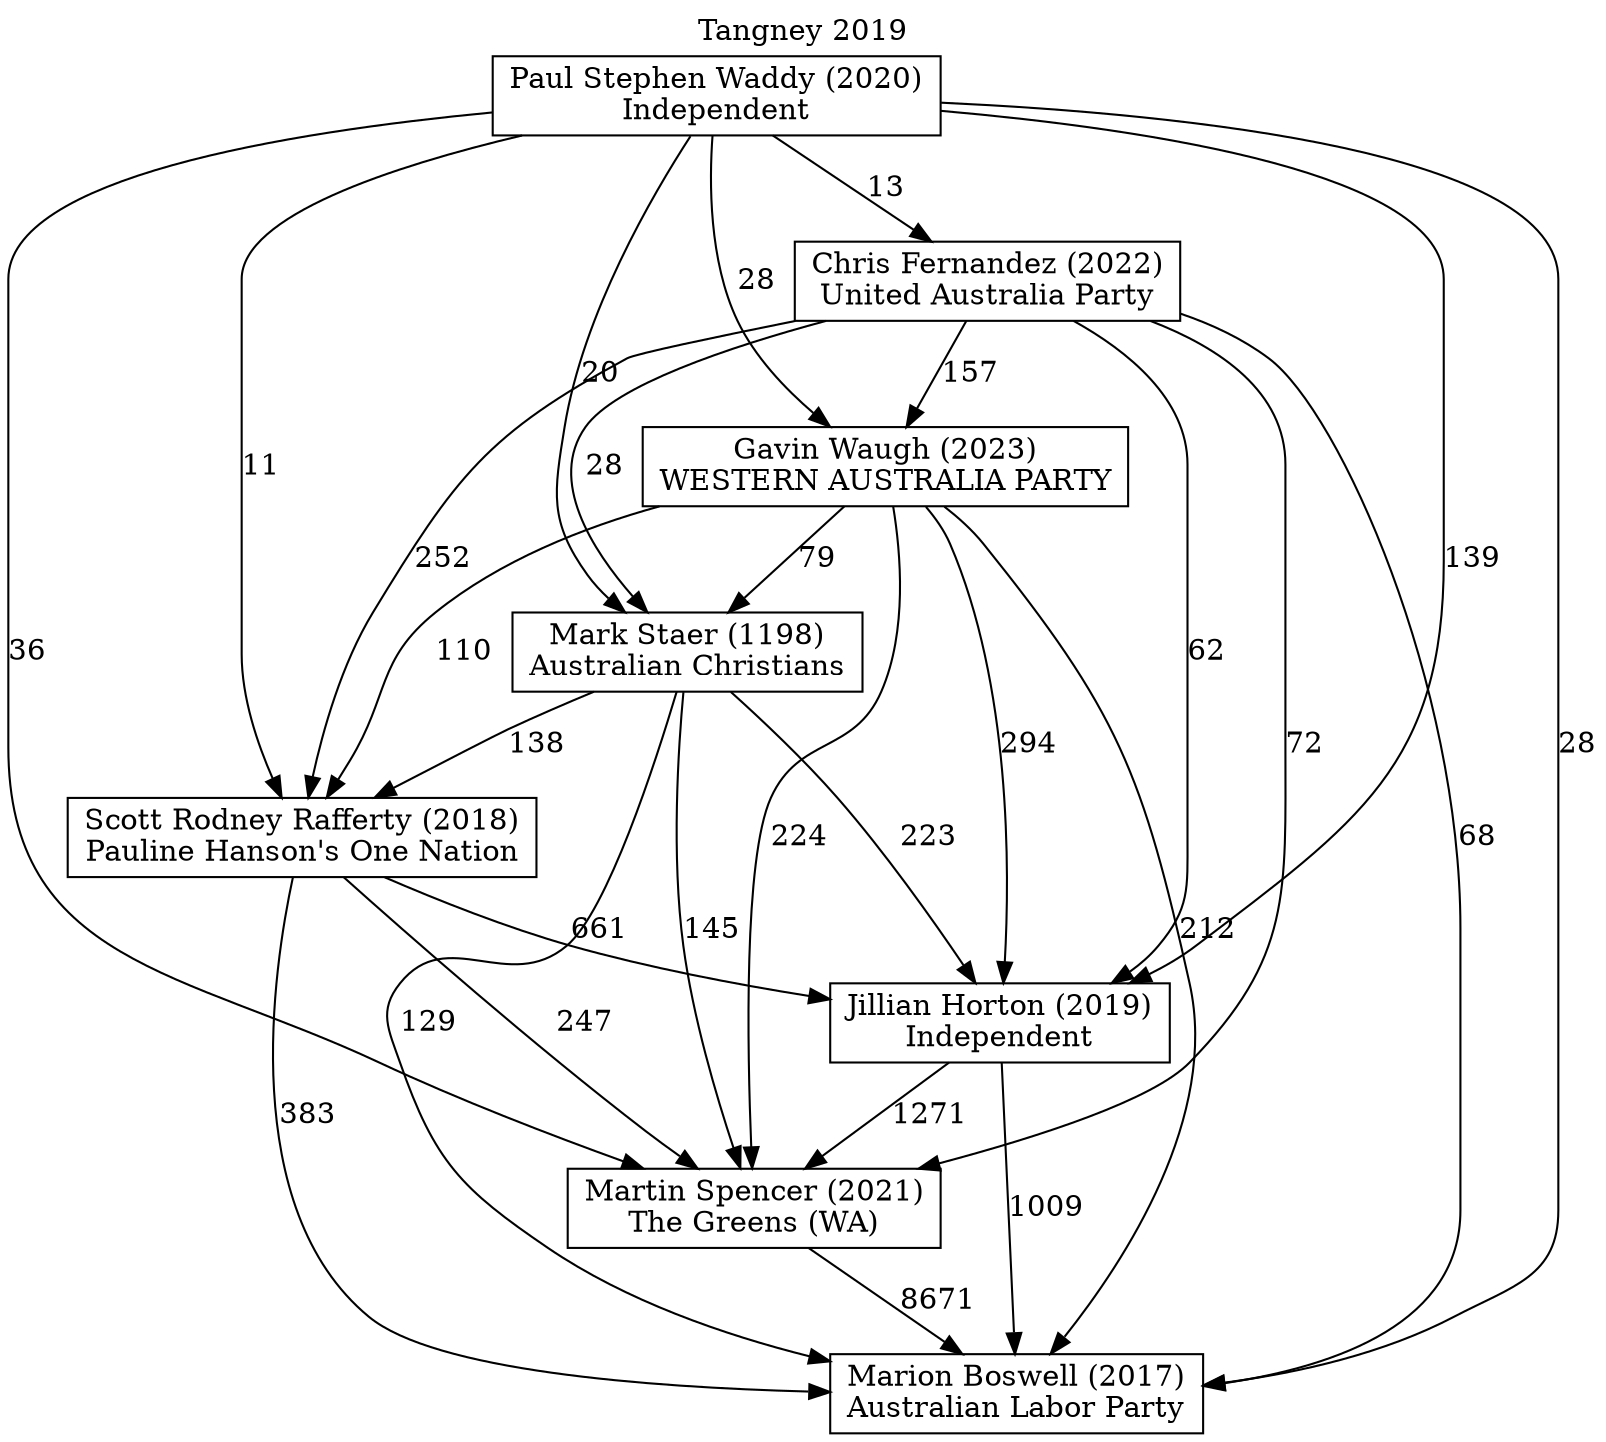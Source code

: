 // House preference flow
digraph "Marion Boswell (2017)_Tangney_2019" {
	graph [label="Tangney 2019" labelloc=t mclimit=10]
	node [shape=box]
	"Marion Boswell (2017)" [label="Marion Boswell (2017)
Australian Labor Party"]
	"Martin Spencer (2021)" [label="Martin Spencer (2021)
The Greens (WA)"]
	"Jillian Horton (2019)" [label="Jillian Horton (2019)
Independent"]
	"Scott Rodney Rafferty (2018)" [label="Scott Rodney Rafferty (2018)
Pauline Hanson's One Nation"]
	"Mark Staer (1198)" [label="Mark Staer (1198)
Australian Christians"]
	"Gavin Waugh (2023)" [label="Gavin Waugh (2023)
WESTERN AUSTRALIA PARTY"]
	"Chris Fernandez (2022)" [label="Chris Fernandez (2022)
United Australia Party"]
	"Paul Stephen Waddy (2020)" [label="Paul Stephen Waddy (2020)
Independent"]
	"Martin Spencer (2021)" -> "Marion Boswell (2017)" [label=8671]
	"Jillian Horton (2019)" -> "Martin Spencer (2021)" [label=1271]
	"Scott Rodney Rafferty (2018)" -> "Jillian Horton (2019)" [label=661]
	"Mark Staer (1198)" -> "Scott Rodney Rafferty (2018)" [label=138]
	"Gavin Waugh (2023)" -> "Mark Staer (1198)" [label=79]
	"Chris Fernandez (2022)" -> "Gavin Waugh (2023)" [label=157]
	"Paul Stephen Waddy (2020)" -> "Chris Fernandez (2022)" [label=13]
	"Jillian Horton (2019)" -> "Marion Boswell (2017)" [label=1009]
	"Scott Rodney Rafferty (2018)" -> "Marion Boswell (2017)" [label=383]
	"Mark Staer (1198)" -> "Marion Boswell (2017)" [label=129]
	"Gavin Waugh (2023)" -> "Marion Boswell (2017)" [label=212]
	"Chris Fernandez (2022)" -> "Marion Boswell (2017)" [label=68]
	"Paul Stephen Waddy (2020)" -> "Marion Boswell (2017)" [label=28]
	"Paul Stephen Waddy (2020)" -> "Gavin Waugh (2023)" [label=28]
	"Chris Fernandez (2022)" -> "Mark Staer (1198)" [label=28]
	"Paul Stephen Waddy (2020)" -> "Mark Staer (1198)" [label=20]
	"Gavin Waugh (2023)" -> "Scott Rodney Rafferty (2018)" [label=110]
	"Chris Fernandez (2022)" -> "Scott Rodney Rafferty (2018)" [label=252]
	"Paul Stephen Waddy (2020)" -> "Scott Rodney Rafferty (2018)" [label=11]
	"Mark Staer (1198)" -> "Jillian Horton (2019)" [label=223]
	"Gavin Waugh (2023)" -> "Jillian Horton (2019)" [label=294]
	"Chris Fernandez (2022)" -> "Jillian Horton (2019)" [label=62]
	"Paul Stephen Waddy (2020)" -> "Jillian Horton (2019)" [label=139]
	"Scott Rodney Rafferty (2018)" -> "Martin Spencer (2021)" [label=247]
	"Mark Staer (1198)" -> "Martin Spencer (2021)" [label=145]
	"Gavin Waugh (2023)" -> "Martin Spencer (2021)" [label=224]
	"Chris Fernandez (2022)" -> "Martin Spencer (2021)" [label=72]
	"Paul Stephen Waddy (2020)" -> "Martin Spencer (2021)" [label=36]
}
